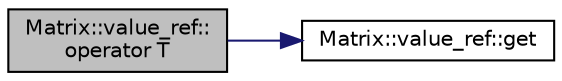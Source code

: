 digraph "Matrix::value_ref::operator T"
{
 // LATEX_PDF_SIZE
  bgcolor="transparent";
  edge [fontname="Helvetica",fontsize="10",labelfontname="Helvetica",labelfontsize="10"];
  node [fontname="Helvetica",fontsize="10",shape=record];
  rankdir="LR";
  Node1 [label="Matrix::value_ref::\loperator T",height=0.2,width=0.4,color="black", fillcolor="grey75", style="filled", fontcolor="black",tooltip="Implicit conversion operator for stored value."];
  Node1 -> Node2 [color="midnightblue",fontsize="10",style="solid",fontname="Helvetica"];
  Node2 [label="Matrix::value_ref::get",height=0.2,width=0.4,color="black",URL="$structMatrix_1_1value__ref.html#af7662025c4be9deb800e466f66c66f2b",tooltip="Retrieves the value of the element from the associated Matrix."];
}
